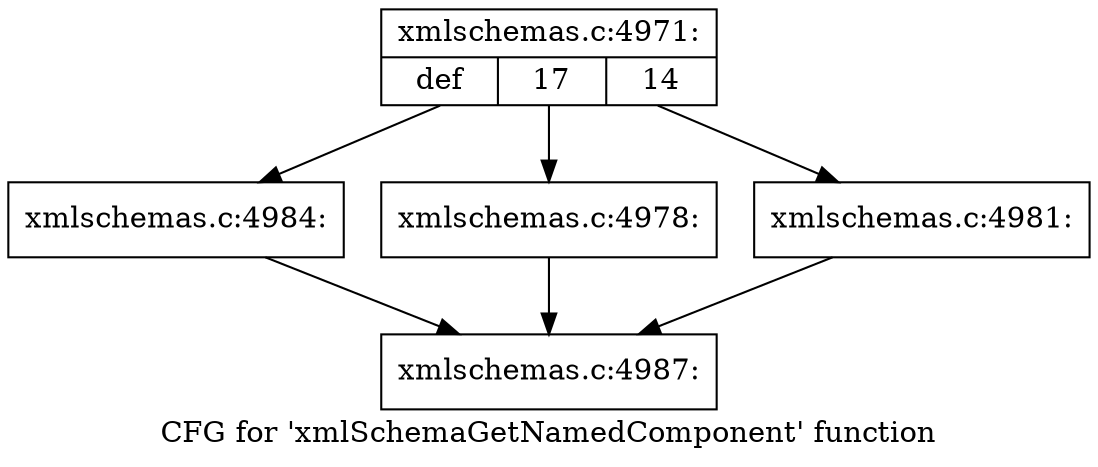 digraph "CFG for 'xmlSchemaGetNamedComponent' function" {
	label="CFG for 'xmlSchemaGetNamedComponent' function";

	Node0x508cc60 [shape=record,label="{xmlschemas.c:4971:|{<s0>def|<s1>17|<s2>14}}"];
	Node0x508cc60 -> Node0x5095f00;
	Node0x508cc60 -> Node0x5096240;
	Node0x508cc60 -> Node0x5096c90;
	Node0x5096240 [shape=record,label="{xmlschemas.c:4978:}"];
	Node0x5096240 -> Node0x5095100;
	Node0x5096c90 [shape=record,label="{xmlschemas.c:4981:}"];
	Node0x5096c90 -> Node0x5095100;
	Node0x5095f00 [shape=record,label="{xmlschemas.c:4984:}"];
	Node0x5095f00 -> Node0x5095100;
	Node0x5095100 [shape=record,label="{xmlschemas.c:4987:}"];
}
